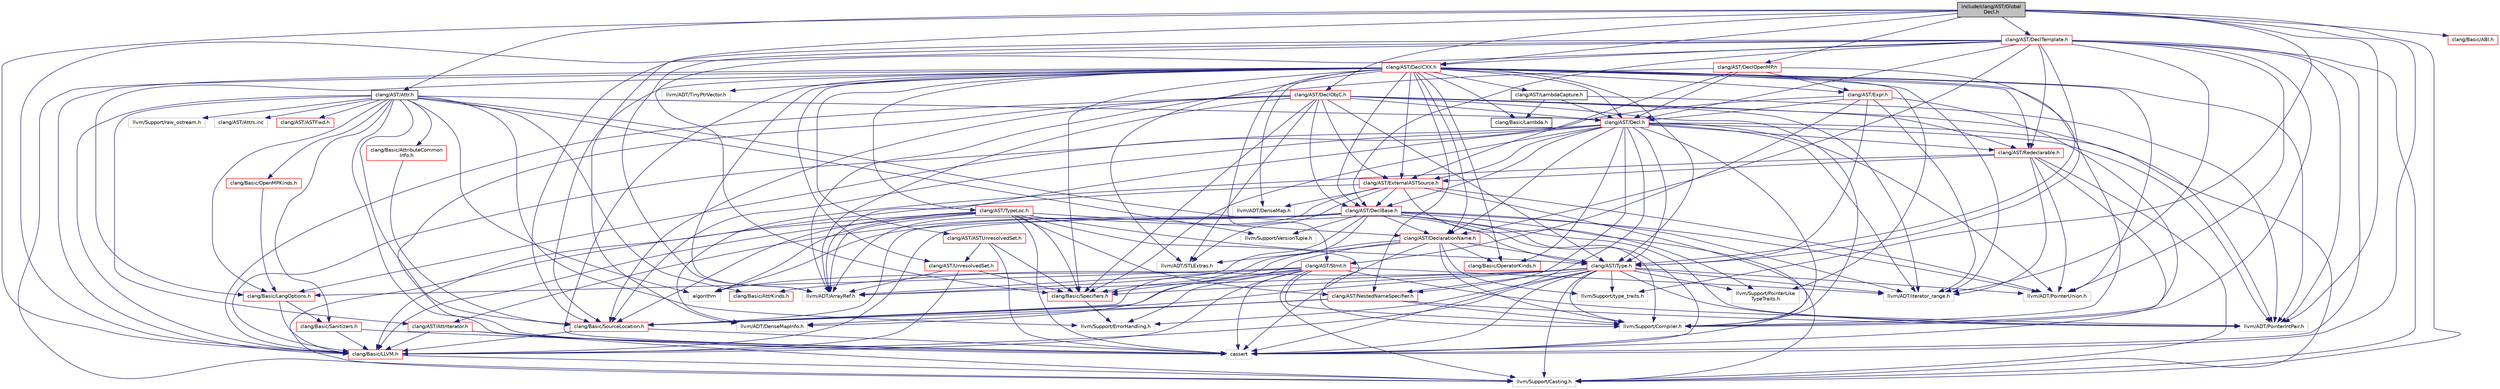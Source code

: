 digraph "include/clang/AST/GlobalDecl.h"
{
 // LATEX_PDF_SIZE
  bgcolor="transparent";
  edge [fontname="Helvetica",fontsize="10",labelfontname="Helvetica",labelfontsize="10"];
  node [fontname="Helvetica",fontsize="10",shape=record];
  Node1 [label="include/clang/AST/Global\lDecl.h",height=0.2,width=0.4,color="black", fillcolor="grey75", style="filled", fontcolor="black",tooltip=" "];
  Node1 -> Node2 [color="midnightblue",fontsize="10",style="solid",fontname="Helvetica"];
  Node2 [label="clang/AST/Attr.h",height=0.2,width=0.4,color="black",URL="$Attr_8h.html",tooltip=" "];
  Node2 -> Node3 [color="midnightblue",fontsize="10",style="solid",fontname="Helvetica"];
  Node3 [label="clang/AST/ASTFwd.h",height=0.2,width=0.4,color="red",URL="$ASTFwd_8h.html",tooltip=" "];
  Node2 -> Node9 [color="midnightblue",fontsize="10",style="solid",fontname="Helvetica"];
  Node9 [label="clang/AST/AttrIterator.h",height=0.2,width=0.4,color="red",URL="$AttrIterator_8h.html",tooltip=" "];
  Node9 -> Node10 [color="midnightblue",fontsize="10",style="solid",fontname="Helvetica"];
  Node10 [label="clang/Basic/LLVM.h",height=0.2,width=0.4,color="red",URL="$LLVM_8h.html",tooltip=" "];
  Node10 -> Node11 [color="midnightblue",fontsize="10",style="solid",fontname="Helvetica"];
  Node11 [label="llvm/Support/Casting.h",height=0.2,width=0.4,color="grey75",tooltip=" "];
  Node9 -> Node11 [color="midnightblue",fontsize="10",style="solid",fontname="Helvetica"];
  Node9 -> Node13 [color="midnightblue",fontsize="10",style="solid",fontname="Helvetica"];
  Node13 [label="cassert",height=0.2,width=0.4,color="grey75",tooltip=" "];
  Node2 -> Node16 [color="midnightblue",fontsize="10",style="solid",fontname="Helvetica"];
  Node16 [label="clang/AST/Decl.h",height=0.2,width=0.4,color="red",URL="$Decl_8h.html",tooltip=" "];
  Node16 -> Node33 [color="midnightblue",fontsize="10",style="solid",fontname="Helvetica"];
  Node33 [label="clang/AST/DeclBase.h",height=0.2,width=0.4,color="red",URL="$DeclBase_8h.html",tooltip=" "];
  Node33 -> Node9 [color="midnightblue",fontsize="10",style="solid",fontname="Helvetica"];
  Node33 -> Node36 [color="midnightblue",fontsize="10",style="solid",fontname="Helvetica"];
  Node36 [label="clang/AST/DeclarationName.h",height=0.2,width=0.4,color="red",URL="$DeclarationName_8h.html",tooltip=" "];
  Node36 -> Node37 [color="midnightblue",fontsize="10",style="solid",fontname="Helvetica"];
  Node37 [label="clang/AST/Type.h",height=0.2,width=0.4,color="red",URL="$Type_8h.html",tooltip=" "];
  Node37 -> Node42 [color="midnightblue",fontsize="10",style="solid",fontname="Helvetica"];
  Node42 [label="clang/AST/NestedNameSpecifier.h",height=0.2,width=0.4,color="red",URL="$NestedNameSpecifier_8h.html",tooltip=" "];
  Node42 -> Node53 [color="midnightblue",fontsize="10",style="solid",fontname="Helvetica"];
  Node53 [label="clang/Basic/SourceLocation.h",height=0.2,width=0.4,color="red",URL="$SourceLocation_8h.html",tooltip=" "];
  Node53 -> Node10 [color="midnightblue",fontsize="10",style="solid",fontname="Helvetica"];
  Node53 -> Node13 [color="midnightblue",fontsize="10",style="solid",fontname="Helvetica"];
  Node42 -> Node63 [color="midnightblue",fontsize="10",style="solid",fontname="Helvetica"];
  Node63 [label="llvm/ADT/DenseMapInfo.h",height=0.2,width=0.4,color="grey75",tooltip=" "];
  Node42 -> Node22 [color="midnightblue",fontsize="10",style="solid",fontname="Helvetica"];
  Node22 [label="llvm/ADT/PointerIntPair.h",height=0.2,width=0.4,color="grey75",tooltip=" "];
  Node42 -> Node58 [color="midnightblue",fontsize="10",style="solid",fontname="Helvetica"];
  Node58 [label="llvm/Support/Compiler.h",height=0.2,width=0.4,color="grey75",tooltip=" "];
  Node37 -> Node68 [color="midnightblue",fontsize="10",style="solid",fontname="Helvetica"];
  Node68 [label="clang/Basic/AttrKinds.h",height=0.2,width=0.4,color="red",URL="$AttrKinds_8h.html",tooltip=" "];
  Node37 -> Node10 [color="midnightblue",fontsize="10",style="solid",fontname="Helvetica"];
  Node37 -> Node53 [color="midnightblue",fontsize="10",style="solid",fontname="Helvetica"];
  Node37 -> Node27 [color="midnightblue",fontsize="10",style="solid",fontname="Helvetica"];
  Node27 [label="clang/Basic/Specifiers.h",height=0.2,width=0.4,color="red",URL="$Specifiers_8h.html",tooltip=" "];
  Node27 -> Node30 [color="midnightblue",fontsize="10",style="solid",fontname="Helvetica"];
  Node30 [label="llvm/Support/ErrorHandling.h",height=0.2,width=0.4,color="grey75",tooltip=" "];
  Node37 -> Node55 [color="midnightblue",fontsize="10",style="solid",fontname="Helvetica"];
  Node55 [label="llvm/ADT/ArrayRef.h",height=0.2,width=0.4,color="grey75",tooltip=" "];
  Node37 -> Node22 [color="midnightblue",fontsize="10",style="solid",fontname="Helvetica"];
  Node37 -> Node23 [color="midnightblue",fontsize="10",style="solid",fontname="Helvetica"];
  Node23 [label="llvm/ADT/PointerUnion.h",height=0.2,width=0.4,color="grey75",tooltip=" "];
  Node37 -> Node57 [color="midnightblue",fontsize="10",style="solid",fontname="Helvetica"];
  Node57 [label="llvm/ADT/iterator_range.h",height=0.2,width=0.4,color="grey75",tooltip=" "];
  Node37 -> Node11 [color="midnightblue",fontsize="10",style="solid",fontname="Helvetica"];
  Node37 -> Node58 [color="midnightblue",fontsize="10",style="solid",fontname="Helvetica"];
  Node37 -> Node30 [color="midnightblue",fontsize="10",style="solid",fontname="Helvetica"];
  Node37 -> Node66 [color="midnightblue",fontsize="10",style="solid",fontname="Helvetica"];
  Node66 [label="llvm/Support/PointerLike\lTypeTraits.h",height=0.2,width=0.4,color="grey75",tooltip=" "];
  Node37 -> Node76 [color="midnightblue",fontsize="10",style="solid",fontname="Helvetica"];
  Node76 [label="llvm/Support/type_traits.h",height=0.2,width=0.4,color="grey75",tooltip=" "];
  Node37 -> Node13 [color="midnightblue",fontsize="10",style="solid",fontname="Helvetica"];
  Node36 -> Node89 [color="midnightblue",fontsize="10",style="solid",fontname="Helvetica"];
  Node89 [label="clang/Basic/OperatorKinds.h",height=0.2,width=0.4,color="red",URL="$OperatorKinds_8h.html",tooltip=" "];
  Node36 -> Node53 [color="midnightblue",fontsize="10",style="solid",fontname="Helvetica"];
  Node36 -> Node63 [color="midnightblue",fontsize="10",style="solid",fontname="Helvetica"];
  Node36 -> Node91 [color="midnightblue",fontsize="10",style="solid",fontname="Helvetica"];
  Node91 [label="llvm/ADT/STLExtras.h",height=0.2,width=0.4,color="grey75",tooltip=" "];
  Node36 -> Node58 [color="midnightblue",fontsize="10",style="solid",fontname="Helvetica"];
  Node36 -> Node76 [color="midnightblue",fontsize="10",style="solid",fontname="Helvetica"];
  Node36 -> Node13 [color="midnightblue",fontsize="10",style="solid",fontname="Helvetica"];
  Node33 -> Node10 [color="midnightblue",fontsize="10",style="solid",fontname="Helvetica"];
  Node33 -> Node53 [color="midnightblue",fontsize="10",style="solid",fontname="Helvetica"];
  Node33 -> Node27 [color="midnightblue",fontsize="10",style="solid",fontname="Helvetica"];
  Node33 -> Node55 [color="midnightblue",fontsize="10",style="solid",fontname="Helvetica"];
  Node33 -> Node22 [color="midnightblue",fontsize="10",style="solid",fontname="Helvetica"];
  Node33 -> Node23 [color="midnightblue",fontsize="10",style="solid",fontname="Helvetica"];
  Node33 -> Node57 [color="midnightblue",fontsize="10",style="solid",fontname="Helvetica"];
  Node33 -> Node11 [color="midnightblue",fontsize="10",style="solid",fontname="Helvetica"];
  Node33 -> Node58 [color="midnightblue",fontsize="10",style="solid",fontname="Helvetica"];
  Node33 -> Node94 [color="midnightblue",fontsize="10",style="solid",fontname="Helvetica"];
  Node94 [label="llvm/Support/VersionTuple.h",height=0.2,width=0.4,color="grey75",tooltip=" "];
  Node33 -> Node95 [color="midnightblue",fontsize="10",style="solid",fontname="Helvetica"];
  Node95 [label="algorithm",height=0.2,width=0.4,color="grey75",tooltip=" "];
  Node33 -> Node13 [color="midnightblue",fontsize="10",style="solid",fontname="Helvetica"];
  Node16 -> Node36 [color="midnightblue",fontsize="10",style="solid",fontname="Helvetica"];
  Node16 -> Node96 [color="midnightblue",fontsize="10",style="solid",fontname="Helvetica"];
  Node96 [label="clang/AST/ExternalASTSource.h",height=0.2,width=0.4,color="red",URL="$ExternalASTSource_8h.html",tooltip=" "];
  Node96 -> Node33 [color="midnightblue",fontsize="10",style="solid",fontname="Helvetica"];
  Node96 -> Node10 [color="midnightblue",fontsize="10",style="solid",fontname="Helvetica"];
  Node96 -> Node55 [color="midnightblue",fontsize="10",style="solid",fontname="Helvetica"];
  Node96 -> Node56 [color="midnightblue",fontsize="10",style="solid",fontname="Helvetica"];
  Node56 [label="llvm/ADT/DenseMap.h",height=0.2,width=0.4,color="grey75",tooltip=" "];
  Node96 -> Node23 [color="midnightblue",fontsize="10",style="solid",fontname="Helvetica"];
  Node96 -> Node91 [color="midnightblue",fontsize="10",style="solid",fontname="Helvetica"];
  Node96 -> Node66 [color="midnightblue",fontsize="10",style="solid",fontname="Helvetica"];
  Node96 -> Node13 [color="midnightblue",fontsize="10",style="solid",fontname="Helvetica"];
  Node16 -> Node42 [color="midnightblue",fontsize="10",style="solid",fontname="Helvetica"];
  Node16 -> Node100 [color="midnightblue",fontsize="10",style="solid",fontname="Helvetica"];
  Node100 [label="clang/AST/Redeclarable.h",height=0.2,width=0.4,color="red",URL="$Redeclarable_8h.html",tooltip=" "];
  Node100 -> Node96 [color="midnightblue",fontsize="10",style="solid",fontname="Helvetica"];
  Node100 -> Node63 [color="midnightblue",fontsize="10",style="solid",fontname="Helvetica"];
  Node100 -> Node23 [color="midnightblue",fontsize="10",style="solid",fontname="Helvetica"];
  Node100 -> Node57 [color="midnightblue",fontsize="10",style="solid",fontname="Helvetica"];
  Node100 -> Node11 [color="midnightblue",fontsize="10",style="solid",fontname="Helvetica"];
  Node100 -> Node13 [color="midnightblue",fontsize="10",style="solid",fontname="Helvetica"];
  Node16 -> Node37 [color="midnightblue",fontsize="10",style="solid",fontname="Helvetica"];
  Node16 -> Node10 [color="midnightblue",fontsize="10",style="solid",fontname="Helvetica"];
  Node16 -> Node89 [color="midnightblue",fontsize="10",style="solid",fontname="Helvetica"];
  Node16 -> Node53 [color="midnightblue",fontsize="10",style="solid",fontname="Helvetica"];
  Node16 -> Node27 [color="midnightblue",fontsize="10",style="solid",fontname="Helvetica"];
  Node16 -> Node55 [color="midnightblue",fontsize="10",style="solid",fontname="Helvetica"];
  Node16 -> Node22 [color="midnightblue",fontsize="10",style="solid",fontname="Helvetica"];
  Node16 -> Node23 [color="midnightblue",fontsize="10",style="solid",fontname="Helvetica"];
  Node16 -> Node57 [color="midnightblue",fontsize="10",style="solid",fontname="Helvetica"];
  Node16 -> Node11 [color="midnightblue",fontsize="10",style="solid",fontname="Helvetica"];
  Node16 -> Node58 [color="midnightblue",fontsize="10",style="solid",fontname="Helvetica"];
  Node16 -> Node13 [color="midnightblue",fontsize="10",style="solid",fontname="Helvetica"];
  Node2 -> Node37 [color="midnightblue",fontsize="10",style="solid",fontname="Helvetica"];
  Node2 -> Node68 [color="midnightblue",fontsize="10",style="solid",fontname="Helvetica"];
  Node2 -> Node102 [color="midnightblue",fontsize="10",style="solid",fontname="Helvetica"];
  Node102 [label="clang/Basic/AttributeCommon\lInfo.h",height=0.2,width=0.4,color="red",URL="$AttributeCommonInfo_8h.html",tooltip=" "];
  Node102 -> Node53 [color="midnightblue",fontsize="10",style="solid",fontname="Helvetica"];
  Node2 -> Node104 [color="midnightblue",fontsize="10",style="solid",fontname="Helvetica"];
  Node104 [label="clang/Basic/LangOptions.h",height=0.2,width=0.4,color="red",URL="$LangOptions_8h.html",tooltip=" "];
  Node104 -> Node10 [color="midnightblue",fontsize="10",style="solid",fontname="Helvetica"];
  Node104 -> Node111 [color="midnightblue",fontsize="10",style="solid",fontname="Helvetica"];
  Node111 [label="clang/Basic/Sanitizers.h",height=0.2,width=0.4,color="red",URL="$Sanitizers_8h.html",tooltip=" "];
  Node111 -> Node10 [color="midnightblue",fontsize="10",style="solid",fontname="Helvetica"];
  Node111 -> Node13 [color="midnightblue",fontsize="10",style="solid",fontname="Helvetica"];
  Node2 -> Node10 [color="midnightblue",fontsize="10",style="solid",fontname="Helvetica"];
  Node2 -> Node119 [color="midnightblue",fontsize="10",style="solid",fontname="Helvetica"];
  Node119 [label="clang/Basic/OpenMPKinds.h",height=0.2,width=0.4,color="red",URL="$OpenMPKinds_8h.html",tooltip=" "];
  Node119 -> Node104 [color="midnightblue",fontsize="10",style="solid",fontname="Helvetica"];
  Node2 -> Node111 [color="midnightblue",fontsize="10",style="solid",fontname="Helvetica"];
  Node2 -> Node53 [color="midnightblue",fontsize="10",style="solid",fontname="Helvetica"];
  Node2 -> Node30 [color="midnightblue",fontsize="10",style="solid",fontname="Helvetica"];
  Node2 -> Node94 [color="midnightblue",fontsize="10",style="solid",fontname="Helvetica"];
  Node2 -> Node35 [color="midnightblue",fontsize="10",style="solid",fontname="Helvetica"];
  Node35 [label="llvm/Support/raw_ostream.h",height=0.2,width=0.4,color="grey75",tooltip=" "];
  Node2 -> Node95 [color="midnightblue",fontsize="10",style="solid",fontname="Helvetica"];
  Node2 -> Node13 [color="midnightblue",fontsize="10",style="solid",fontname="Helvetica"];
  Node2 -> Node122 [color="midnightblue",fontsize="10",style="solid",fontname="Helvetica"];
  Node122 [label="clang/AST/Attrs.inc",height=0.2,width=0.4,color="grey75",tooltip=" "];
  Node1 -> Node123 [color="midnightblue",fontsize="10",style="solid",fontname="Helvetica"];
  Node123 [label="clang/AST/DeclCXX.h",height=0.2,width=0.4,color="red",URL="$DeclCXX_8h.html",tooltip=" "];
  Node123 -> Node124 [color="midnightblue",fontsize="10",style="solid",fontname="Helvetica"];
  Node124 [label="clang/AST/ASTUnresolvedSet.h",height=0.2,width=0.4,color="red",URL="$ASTUnresolvedSet_8h.html",tooltip=" "];
  Node124 -> Node126 [color="midnightblue",fontsize="10",style="solid",fontname="Helvetica"];
  Node126 [label="clang/AST/UnresolvedSet.h",height=0.2,width=0.4,color="red",URL="$UnresolvedSet_8h.html",tooltip=" "];
  Node126 -> Node10 [color="midnightblue",fontsize="10",style="solid",fontname="Helvetica"];
  Node126 -> Node27 [color="midnightblue",fontsize="10",style="solid",fontname="Helvetica"];
  Node126 -> Node55 [color="midnightblue",fontsize="10",style="solid",fontname="Helvetica"];
  Node124 -> Node27 [color="midnightblue",fontsize="10",style="solid",fontname="Helvetica"];
  Node124 -> Node13 [color="midnightblue",fontsize="10",style="solid",fontname="Helvetica"];
  Node123 -> Node16 [color="midnightblue",fontsize="10",style="solid",fontname="Helvetica"];
  Node123 -> Node33 [color="midnightblue",fontsize="10",style="solid",fontname="Helvetica"];
  Node123 -> Node36 [color="midnightblue",fontsize="10",style="solid",fontname="Helvetica"];
  Node123 -> Node127 [color="midnightblue",fontsize="10",style="solid",fontname="Helvetica"];
  Node127 [label="clang/AST/Expr.h",height=0.2,width=0.4,color="red",URL="$Expr_8h.html",tooltip=" "];
  Node127 -> Node16 [color="midnightblue",fontsize="10",style="solid",fontname="Helvetica"];
  Node127 -> Node132 [color="midnightblue",fontsize="10",style="solid",fontname="Helvetica"];
  Node132 [label="clang/AST/Stmt.h",height=0.2,width=0.4,color="red",URL="$Stmt_8h.html",tooltip=" "];
  Node132 -> Node10 [color="midnightblue",fontsize="10",style="solid",fontname="Helvetica"];
  Node132 -> Node104 [color="midnightblue",fontsize="10",style="solid",fontname="Helvetica"];
  Node132 -> Node53 [color="midnightblue",fontsize="10",style="solid",fontname="Helvetica"];
  Node132 -> Node27 [color="midnightblue",fontsize="10",style="solid",fontname="Helvetica"];
  Node132 -> Node55 [color="midnightblue",fontsize="10",style="solid",fontname="Helvetica"];
  Node132 -> Node22 [color="midnightblue",fontsize="10",style="solid",fontname="Helvetica"];
  Node132 -> Node57 [color="midnightblue",fontsize="10",style="solid",fontname="Helvetica"];
  Node132 -> Node11 [color="midnightblue",fontsize="10",style="solid",fontname="Helvetica"];
  Node132 -> Node58 [color="midnightblue",fontsize="10",style="solid",fontname="Helvetica"];
  Node132 -> Node30 [color="midnightblue",fontsize="10",style="solid",fontname="Helvetica"];
  Node132 -> Node95 [color="midnightblue",fontsize="10",style="solid",fontname="Helvetica"];
  Node132 -> Node13 [color="midnightblue",fontsize="10",style="solid",fontname="Helvetica"];
  Node127 -> Node37 [color="midnightblue",fontsize="10",style="solid",fontname="Helvetica"];
  Node127 -> Node104 [color="midnightblue",fontsize="10",style="solid",fontname="Helvetica"];
  Node127 -> Node57 [color="midnightblue",fontsize="10",style="solid",fontname="Helvetica"];
  Node127 -> Node58 [color="midnightblue",fontsize="10",style="solid",fontname="Helvetica"];
  Node123 -> Node96 [color="midnightblue",fontsize="10",style="solid",fontname="Helvetica"];
  Node123 -> Node142 [color="midnightblue",fontsize="10",style="solid",fontname="Helvetica"];
  Node142 [label="clang/AST/LambdaCapture.h",height=0.2,width=0.4,color="black",URL="$LambdaCapture_8h.html",tooltip=" "];
  Node142 -> Node16 [color="midnightblue",fontsize="10",style="solid",fontname="Helvetica"];
  Node142 -> Node143 [color="midnightblue",fontsize="10",style="solid",fontname="Helvetica"];
  Node143 [label="clang/Basic/Lambda.h",height=0.2,width=0.4,color="black",URL="$Lambda_8h.html",tooltip=" "];
  Node142 -> Node22 [color="midnightblue",fontsize="10",style="solid",fontname="Helvetica"];
  Node123 -> Node42 [color="midnightblue",fontsize="10",style="solid",fontname="Helvetica"];
  Node123 -> Node100 [color="midnightblue",fontsize="10",style="solid",fontname="Helvetica"];
  Node123 -> Node132 [color="midnightblue",fontsize="10",style="solid",fontname="Helvetica"];
  Node123 -> Node37 [color="midnightblue",fontsize="10",style="solid",fontname="Helvetica"];
  Node123 -> Node144 [color="midnightblue",fontsize="10",style="solid",fontname="Helvetica"];
  Node144 [label="clang/AST/TypeLoc.h",height=0.2,width=0.4,color="red",URL="$TypeLoc_8h.html",tooltip=" "];
  Node144 -> Node36 [color="midnightblue",fontsize="10",style="solid",fontname="Helvetica"];
  Node144 -> Node42 [color="midnightblue",fontsize="10",style="solid",fontname="Helvetica"];
  Node144 -> Node37 [color="midnightblue",fontsize="10",style="solid",fontname="Helvetica"];
  Node144 -> Node10 [color="midnightblue",fontsize="10",style="solid",fontname="Helvetica"];
  Node144 -> Node53 [color="midnightblue",fontsize="10",style="solid",fontname="Helvetica"];
  Node144 -> Node27 [color="midnightblue",fontsize="10",style="solid",fontname="Helvetica"];
  Node144 -> Node55 [color="midnightblue",fontsize="10",style="solid",fontname="Helvetica"];
  Node144 -> Node11 [color="midnightblue",fontsize="10",style="solid",fontname="Helvetica"];
  Node144 -> Node58 [color="midnightblue",fontsize="10",style="solid",fontname="Helvetica"];
  Node144 -> Node95 [color="midnightblue",fontsize="10",style="solid",fontname="Helvetica"];
  Node144 -> Node13 [color="midnightblue",fontsize="10",style="solid",fontname="Helvetica"];
  Node123 -> Node126 [color="midnightblue",fontsize="10",style="solid",fontname="Helvetica"];
  Node123 -> Node10 [color="midnightblue",fontsize="10",style="solid",fontname="Helvetica"];
  Node123 -> Node143 [color="midnightblue",fontsize="10",style="solid",fontname="Helvetica"];
  Node123 -> Node104 [color="midnightblue",fontsize="10",style="solid",fontname="Helvetica"];
  Node123 -> Node89 [color="midnightblue",fontsize="10",style="solid",fontname="Helvetica"];
  Node123 -> Node53 [color="midnightblue",fontsize="10",style="solid",fontname="Helvetica"];
  Node123 -> Node27 [color="midnightblue",fontsize="10",style="solid",fontname="Helvetica"];
  Node123 -> Node55 [color="midnightblue",fontsize="10",style="solid",fontname="Helvetica"];
  Node123 -> Node56 [color="midnightblue",fontsize="10",style="solid",fontname="Helvetica"];
  Node123 -> Node22 [color="midnightblue",fontsize="10",style="solid",fontname="Helvetica"];
  Node123 -> Node23 [color="midnightblue",fontsize="10",style="solid",fontname="Helvetica"];
  Node123 -> Node91 [color="midnightblue",fontsize="10",style="solid",fontname="Helvetica"];
  Node123 -> Node146 [color="midnightblue",fontsize="10",style="solid",fontname="Helvetica"];
  Node146 [label="llvm/ADT/TinyPtrVector.h",height=0.2,width=0.4,color="grey75",tooltip=" "];
  Node123 -> Node57 [color="midnightblue",fontsize="10",style="solid",fontname="Helvetica"];
  Node123 -> Node11 [color="midnightblue",fontsize="10",style="solid",fontname="Helvetica"];
  Node123 -> Node58 [color="midnightblue",fontsize="10",style="solid",fontname="Helvetica"];
  Node123 -> Node66 [color="midnightblue",fontsize="10",style="solid",fontname="Helvetica"];
  Node123 -> Node13 [color="midnightblue",fontsize="10",style="solid",fontname="Helvetica"];
  Node1 -> Node148 [color="midnightblue",fontsize="10",style="solid",fontname="Helvetica"];
  Node148 [label="clang/AST/DeclObjC.h",height=0.2,width=0.4,color="red",URL="$DeclObjC_8h.html",tooltip=" "];
  Node148 -> Node16 [color="midnightblue",fontsize="10",style="solid",fontname="Helvetica"];
  Node148 -> Node33 [color="midnightblue",fontsize="10",style="solid",fontname="Helvetica"];
  Node148 -> Node96 [color="midnightblue",fontsize="10",style="solid",fontname="Helvetica"];
  Node148 -> Node100 [color="midnightblue",fontsize="10",style="solid",fontname="Helvetica"];
  Node148 -> Node37 [color="midnightblue",fontsize="10",style="solid",fontname="Helvetica"];
  Node148 -> Node10 [color="midnightblue",fontsize="10",style="solid",fontname="Helvetica"];
  Node148 -> Node53 [color="midnightblue",fontsize="10",style="solid",fontname="Helvetica"];
  Node148 -> Node27 [color="midnightblue",fontsize="10",style="solid",fontname="Helvetica"];
  Node148 -> Node55 [color="midnightblue",fontsize="10",style="solid",fontname="Helvetica"];
  Node148 -> Node22 [color="midnightblue",fontsize="10",style="solid",fontname="Helvetica"];
  Node148 -> Node91 [color="midnightblue",fontsize="10",style="solid",fontname="Helvetica"];
  Node148 -> Node57 [color="midnightblue",fontsize="10",style="solid",fontname="Helvetica"];
  Node148 -> Node58 [color="midnightblue",fontsize="10",style="solid",fontname="Helvetica"];
  Node148 -> Node13 [color="midnightblue",fontsize="10",style="solid",fontname="Helvetica"];
  Node1 -> Node153 [color="midnightblue",fontsize="10",style="solid",fontname="Helvetica"];
  Node153 [label="clang/AST/DeclOpenMP.h",height=0.2,width=0.4,color="red",URL="$DeclOpenMP_8h.html",tooltip=" "];
  Node153 -> Node16 [color="midnightblue",fontsize="10",style="solid",fontname="Helvetica"];
  Node153 -> Node127 [color="midnightblue",fontsize="10",style="solid",fontname="Helvetica"];
  Node153 -> Node96 [color="midnightblue",fontsize="10",style="solid",fontname="Helvetica"];
  Node153 -> Node37 [color="midnightblue",fontsize="10",style="solid",fontname="Helvetica"];
  Node153 -> Node55 [color="midnightblue",fontsize="10",style="solid",fontname="Helvetica"];
  Node1 -> Node176 [color="midnightblue",fontsize="10",style="solid",fontname="Helvetica"];
  Node176 [label="clang/AST/DeclTemplate.h",height=0.2,width=0.4,color="red",URL="$DeclTemplate_8h.html",tooltip=" "];
  Node176 -> Node16 [color="midnightblue",fontsize="10",style="solid",fontname="Helvetica"];
  Node176 -> Node33 [color="midnightblue",fontsize="10",style="solid",fontname="Helvetica"];
  Node176 -> Node123 [color="midnightblue",fontsize="10",style="solid",fontname="Helvetica"];
  Node176 -> Node36 [color="midnightblue",fontsize="10",style="solid",fontname="Helvetica"];
  Node176 -> Node100 [color="midnightblue",fontsize="10",style="solid",fontname="Helvetica"];
  Node176 -> Node37 [color="midnightblue",fontsize="10",style="solid",fontname="Helvetica"];
  Node176 -> Node10 [color="midnightblue",fontsize="10",style="solid",fontname="Helvetica"];
  Node176 -> Node53 [color="midnightblue",fontsize="10",style="solid",fontname="Helvetica"];
  Node176 -> Node27 [color="midnightblue",fontsize="10",style="solid",fontname="Helvetica"];
  Node176 -> Node55 [color="midnightblue",fontsize="10",style="solid",fontname="Helvetica"];
  Node176 -> Node22 [color="midnightblue",fontsize="10",style="solid",fontname="Helvetica"];
  Node176 -> Node23 [color="midnightblue",fontsize="10",style="solid",fontname="Helvetica"];
  Node176 -> Node57 [color="midnightblue",fontsize="10",style="solid",fontname="Helvetica"];
  Node176 -> Node11 [color="midnightblue",fontsize="10",style="solid",fontname="Helvetica"];
  Node176 -> Node58 [color="midnightblue",fontsize="10",style="solid",fontname="Helvetica"];
  Node176 -> Node13 [color="midnightblue",fontsize="10",style="solid",fontname="Helvetica"];
  Node1 -> Node178 [color="midnightblue",fontsize="10",style="solid",fontname="Helvetica"];
  Node178 [label="clang/Basic/ABI.h",height=0.2,width=0.4,color="red",URL="$ABI_8h.html",tooltip=" "];
  Node1 -> Node10 [color="midnightblue",fontsize="10",style="solid",fontname="Helvetica"];
  Node1 -> Node63 [color="midnightblue",fontsize="10",style="solid",fontname="Helvetica"];
  Node1 -> Node22 [color="midnightblue",fontsize="10",style="solid",fontname="Helvetica"];
  Node1 -> Node11 [color="midnightblue",fontsize="10",style="solid",fontname="Helvetica"];
  Node1 -> Node76 [color="midnightblue",fontsize="10",style="solid",fontname="Helvetica"];
  Node1 -> Node13 [color="midnightblue",fontsize="10",style="solid",fontname="Helvetica"];
}
